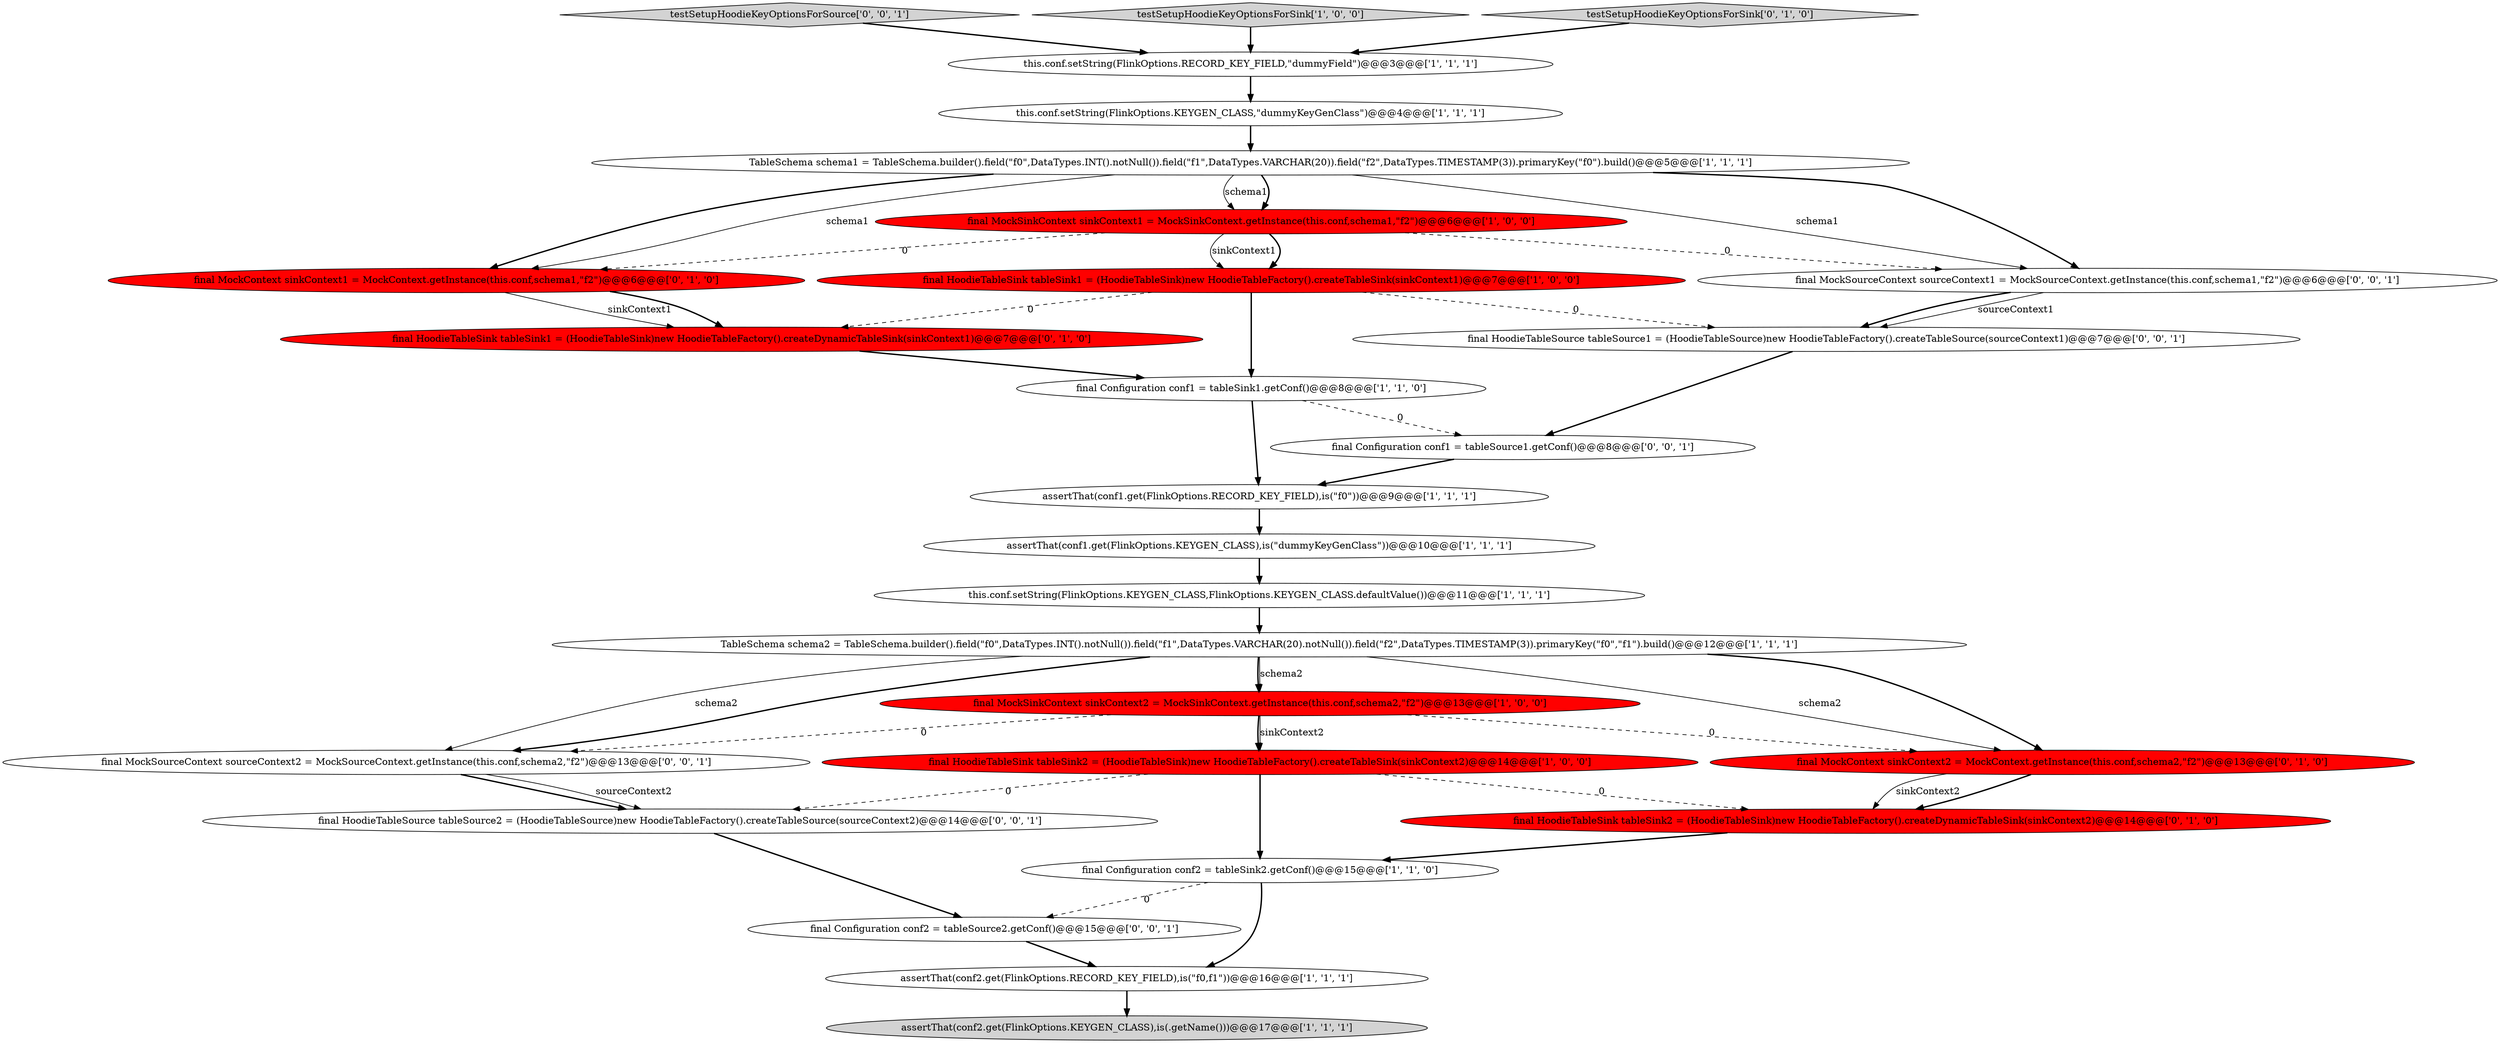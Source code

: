 digraph {
25 [style = filled, label = "final HoodieTableSource tableSource2 = (HoodieTableSource)new HoodieTableFactory().createTableSource(sourceContext2)@@@14@@@['0', '0', '1']", fillcolor = white, shape = ellipse image = "AAA0AAABBB3BBB"];
12 [style = filled, label = "final HoodieTableSink tableSink1 = (HoodieTableSink)new HoodieTableFactory().createTableSink(sinkContext1)@@@7@@@['1', '0', '0']", fillcolor = red, shape = ellipse image = "AAA1AAABBB1BBB"];
26 [style = filled, label = "testSetupHoodieKeyOptionsForSource['0', '0', '1']", fillcolor = lightgray, shape = diamond image = "AAA0AAABBB3BBB"];
15 [style = filled, label = "this.conf.setString(FlinkOptions.KEYGEN_CLASS,\"dummyKeyGenClass\")@@@4@@@['1', '1', '1']", fillcolor = white, shape = ellipse image = "AAA0AAABBB1BBB"];
24 [style = filled, label = "final HoodieTableSource tableSource1 = (HoodieTableSource)new HoodieTableFactory().createTableSource(sourceContext1)@@@7@@@['0', '0', '1']", fillcolor = white, shape = ellipse image = "AAA0AAABBB3BBB"];
10 [style = filled, label = "assertThat(conf1.get(FlinkOptions.RECORD_KEY_FIELD),is(\"f0\"))@@@9@@@['1', '1', '1']", fillcolor = white, shape = ellipse image = "AAA0AAABBB1BBB"];
18 [style = filled, label = "final HoodieTableSink tableSink1 = (HoodieTableSink)new HoodieTableFactory().createDynamicTableSink(sinkContext1)@@@7@@@['0', '1', '0']", fillcolor = red, shape = ellipse image = "AAA1AAABBB2BBB"];
19 [style = filled, label = "final MockContext sinkContext2 = MockContext.getInstance(this.conf,schema2,\"f2\")@@@13@@@['0', '1', '0']", fillcolor = red, shape = ellipse image = "AAA1AAABBB2BBB"];
1 [style = filled, label = "final HoodieTableSink tableSink2 = (HoodieTableSink)new HoodieTableFactory().createTableSink(sinkContext2)@@@14@@@['1', '0', '0']", fillcolor = red, shape = ellipse image = "AAA1AAABBB1BBB"];
9 [style = filled, label = "this.conf.setString(FlinkOptions.KEYGEN_CLASS,FlinkOptions.KEYGEN_CLASS.defaultValue())@@@11@@@['1', '1', '1']", fillcolor = white, shape = ellipse image = "AAA0AAABBB1BBB"];
6 [style = filled, label = "TableSchema schema2 = TableSchema.builder().field(\"f0\",DataTypes.INT().notNull()).field(\"f1\",DataTypes.VARCHAR(20).notNull()).field(\"f2\",DataTypes.TIMESTAMP(3)).primaryKey(\"f0\",\"f1\").build()@@@12@@@['1', '1', '1']", fillcolor = white, shape = ellipse image = "AAA0AAABBB1BBB"];
2 [style = filled, label = "testSetupHoodieKeyOptionsForSink['1', '0', '0']", fillcolor = lightgray, shape = diamond image = "AAA0AAABBB1BBB"];
7 [style = filled, label = "assertThat(conf2.get(FlinkOptions.KEYGEN_CLASS),is(.getName()))@@@17@@@['1', '1', '1']", fillcolor = lightgray, shape = ellipse image = "AAA0AAABBB1BBB"];
17 [style = filled, label = "testSetupHoodieKeyOptionsForSink['0', '1', '0']", fillcolor = lightgray, shape = diamond image = "AAA0AAABBB2BBB"];
16 [style = filled, label = "final HoodieTableSink tableSink2 = (HoodieTableSink)new HoodieTableFactory().createDynamicTableSink(sinkContext2)@@@14@@@['0', '1', '0']", fillcolor = red, shape = ellipse image = "AAA1AAABBB2BBB"];
22 [style = filled, label = "final MockSourceContext sourceContext2 = MockSourceContext.getInstance(this.conf,schema2,\"f2\")@@@13@@@['0', '0', '1']", fillcolor = white, shape = ellipse image = "AAA0AAABBB3BBB"];
14 [style = filled, label = "final Configuration conf1 = tableSink1.getConf()@@@8@@@['1', '1', '0']", fillcolor = white, shape = ellipse image = "AAA0AAABBB1BBB"];
11 [style = filled, label = "this.conf.setString(FlinkOptions.RECORD_KEY_FIELD,\"dummyField\")@@@3@@@['1', '1', '1']", fillcolor = white, shape = ellipse image = "AAA0AAABBB1BBB"];
4 [style = filled, label = "assertThat(conf2.get(FlinkOptions.RECORD_KEY_FIELD),is(\"f0,f1\"))@@@16@@@['1', '1', '1']", fillcolor = white, shape = ellipse image = "AAA0AAABBB1BBB"];
27 [style = filled, label = "final Configuration conf1 = tableSource1.getConf()@@@8@@@['0', '0', '1']", fillcolor = white, shape = ellipse image = "AAA0AAABBB3BBB"];
0 [style = filled, label = "final MockSinkContext sinkContext2 = MockSinkContext.getInstance(this.conf,schema2,\"f2\")@@@13@@@['1', '0', '0']", fillcolor = red, shape = ellipse image = "AAA1AAABBB1BBB"];
20 [style = filled, label = "final MockContext sinkContext1 = MockContext.getInstance(this.conf,schema1,\"f2\")@@@6@@@['0', '1', '0']", fillcolor = red, shape = ellipse image = "AAA1AAABBB2BBB"];
23 [style = filled, label = "final Configuration conf2 = tableSource2.getConf()@@@15@@@['0', '0', '1']", fillcolor = white, shape = ellipse image = "AAA0AAABBB3BBB"];
5 [style = filled, label = "assertThat(conf1.get(FlinkOptions.KEYGEN_CLASS),is(\"dummyKeyGenClass\"))@@@10@@@['1', '1', '1']", fillcolor = white, shape = ellipse image = "AAA0AAABBB1BBB"];
13 [style = filled, label = "final Configuration conf2 = tableSink2.getConf()@@@15@@@['1', '1', '0']", fillcolor = white, shape = ellipse image = "AAA0AAABBB1BBB"];
3 [style = filled, label = "final MockSinkContext sinkContext1 = MockSinkContext.getInstance(this.conf,schema1,\"f2\")@@@6@@@['1', '0', '0']", fillcolor = red, shape = ellipse image = "AAA1AAABBB1BBB"];
21 [style = filled, label = "final MockSourceContext sourceContext1 = MockSourceContext.getInstance(this.conf,schema1,\"f2\")@@@6@@@['0', '0', '1']", fillcolor = white, shape = ellipse image = "AAA0AAABBB3BBB"];
8 [style = filled, label = "TableSchema schema1 = TableSchema.builder().field(\"f0\",DataTypes.INT().notNull()).field(\"f1\",DataTypes.VARCHAR(20)).field(\"f2\",DataTypes.TIMESTAMP(3)).primaryKey(\"f0\").build()@@@5@@@['1', '1', '1']", fillcolor = white, shape = ellipse image = "AAA0AAABBB1BBB"];
22->25 [style = bold, label=""];
16->13 [style = bold, label=""];
8->3 [style = solid, label="schema1"];
5->9 [style = bold, label=""];
3->21 [style = dashed, label="0"];
6->22 [style = bold, label=""];
25->23 [style = bold, label=""];
0->19 [style = dashed, label="0"];
0->1 [style = solid, label="sinkContext2"];
8->3 [style = bold, label=""];
22->25 [style = solid, label="sourceContext2"];
21->24 [style = solid, label="sourceContext1"];
23->4 [style = bold, label=""];
14->10 [style = bold, label=""];
0->22 [style = dashed, label="0"];
8->20 [style = solid, label="schema1"];
6->0 [style = bold, label=""];
21->24 [style = bold, label=""];
6->19 [style = bold, label=""];
6->0 [style = solid, label="schema2"];
3->12 [style = bold, label=""];
14->27 [style = dashed, label="0"];
13->23 [style = dashed, label="0"];
1->13 [style = bold, label=""];
17->11 [style = bold, label=""];
26->11 [style = bold, label=""];
4->7 [style = bold, label=""];
11->15 [style = bold, label=""];
20->18 [style = solid, label="sinkContext1"];
9->6 [style = bold, label=""];
19->16 [style = bold, label=""];
6->19 [style = solid, label="schema2"];
6->22 [style = solid, label="schema2"];
20->18 [style = bold, label=""];
8->20 [style = bold, label=""];
10->5 [style = bold, label=""];
3->12 [style = solid, label="sinkContext1"];
1->16 [style = dashed, label="0"];
0->1 [style = bold, label=""];
12->24 [style = dashed, label="0"];
27->10 [style = bold, label=""];
3->20 [style = dashed, label="0"];
12->14 [style = bold, label=""];
8->21 [style = bold, label=""];
12->18 [style = dashed, label="0"];
19->16 [style = solid, label="sinkContext2"];
1->25 [style = dashed, label="0"];
18->14 [style = bold, label=""];
15->8 [style = bold, label=""];
2->11 [style = bold, label=""];
24->27 [style = bold, label=""];
8->21 [style = solid, label="schema1"];
13->4 [style = bold, label=""];
}
